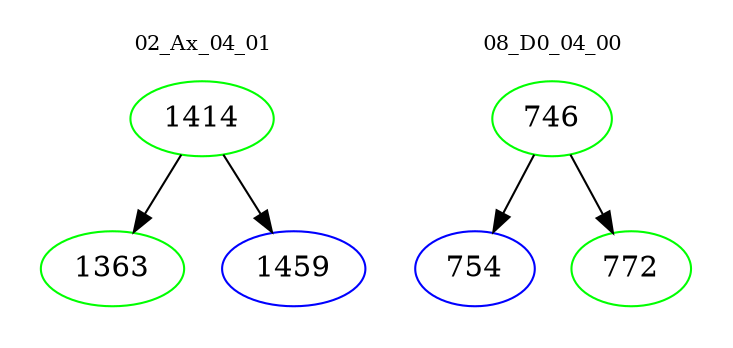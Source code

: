 digraph{
subgraph cluster_0 {
color = white
label = "02_Ax_04_01";
fontsize=10;
T0_1414 [label="1414", color="green"]
T0_1414 -> T0_1363 [color="black"]
T0_1363 [label="1363", color="green"]
T0_1414 -> T0_1459 [color="black"]
T0_1459 [label="1459", color="blue"]
}
subgraph cluster_1 {
color = white
label = "08_D0_04_00";
fontsize=10;
T1_746 [label="746", color="green"]
T1_746 -> T1_754 [color="black"]
T1_754 [label="754", color="blue"]
T1_746 -> T1_772 [color="black"]
T1_772 [label="772", color="green"]
}
}
